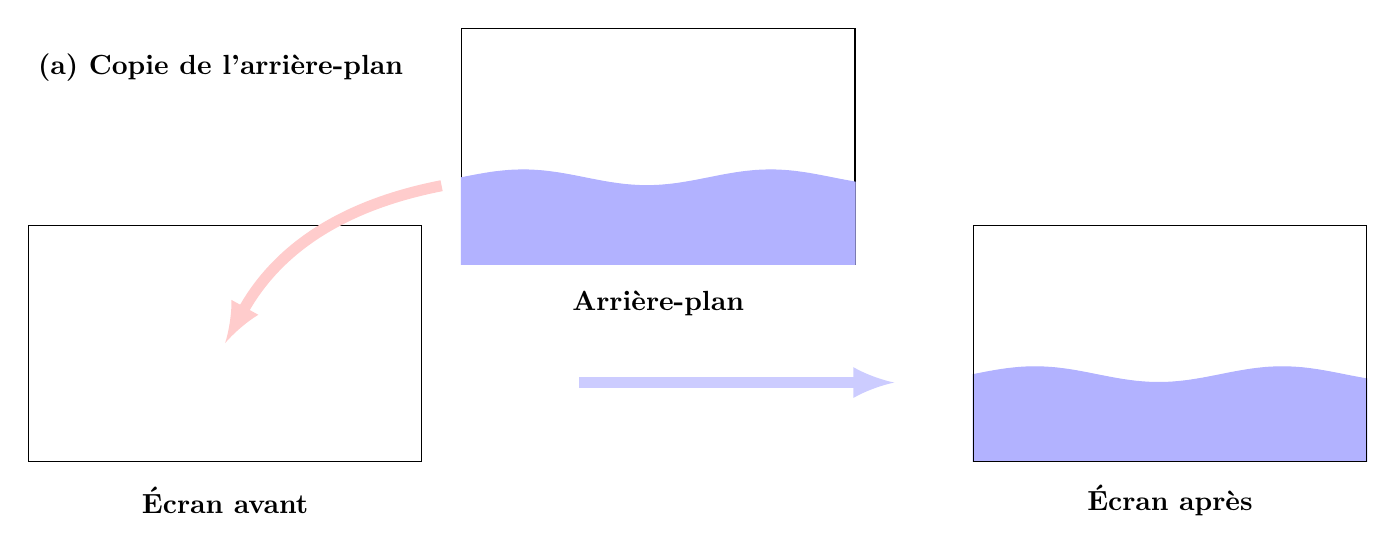﻿\begin{tikzpicture}[scale=0.5]

\begin{scope}
  \draw (0,0)  rectangle (10,6);
  \node at (5,-1) {\bf Écran avant};
\end{scope}

\begin{scope}[xshift=11cm,yshift=5cm]
  \draw (0,0)  rectangle (10,6);
  \filldraw[color=blue!30]   (0,0) -- plot[domain=0:10,smooth] (\x,{2.2+0.2*sin(\x r)}) -- (10,0) -- cycle;

  \node at (5,-1) {\bf Arrière-plan};
\end{scope}


\begin{scope}[xshift=24cm]
  \filldraw[color=blue!30]   (0,0) -- plot[domain=0:10,smooth] (\x,{2.2+0.2*sin(\x r)}) -- (10,0) -- cycle;
  \draw (0,0)  rectangle (10,6);

  \node at (5,-1) {\bf Écran après};
\end{scope}

\draw[->,>=latex,red!20,line width=4 pt] (10.5,7)  to[bend right=25] (5,3);
\draw[->,>=latex,blue!20,line width=4 pt] (14,2) -- ++(8,0);

\node[right] at (0,10) {\bf (a) Copie de l'arrière-plan};

\end{tikzpicture}